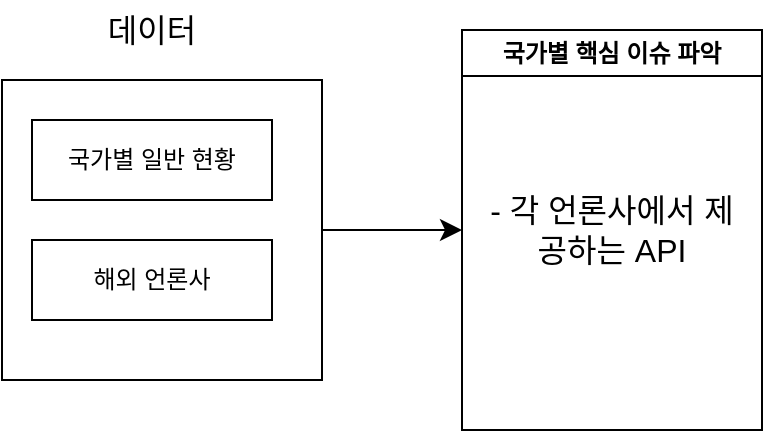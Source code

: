 <mxfile version="24.6.5" type="github">
  <diagram name="Page-1" id="b5b7bab2-c9e2-2cf4-8b2a-24fd1a2a6d21">
    <mxGraphModel dx="749" dy="873" grid="1" gridSize="10" guides="1" tooltips="1" connect="1" arrows="1" fold="1" page="1" pageScale="1" pageWidth="827" pageHeight="1169" background="none" math="0" shadow="0">
      <root>
        <mxCell id="0" />
        <mxCell id="1" parent="0" />
        <mxCell id="qyitQCm9wswNX8XP0zgS-21" style="edgeStyle=none;curved=1;rounded=0;orthogonalLoop=1;jettySize=auto;html=1;entryX=0;entryY=0.5;entryDx=0;entryDy=0;fontSize=12;startSize=8;endSize=8;" edge="1" parent="1" source="qyitQCm9wswNX8XP0zgS-18" target="qyitQCm9wswNX8XP0zgS-14">
          <mxGeometry relative="1" as="geometry" />
        </mxCell>
        <mxCell id="qyitQCm9wswNX8XP0zgS-18" value="" style="rounded=0;whiteSpace=wrap;html=1;" vertex="1" parent="1">
          <mxGeometry x="360" y="70" width="160" height="150" as="geometry" />
        </mxCell>
        <mxCell id="qyitQCm9wswNX8XP0zgS-3" value="해외 언론사" style="rounded=0;whiteSpace=wrap;html=1;" vertex="1" parent="1">
          <mxGeometry x="375" y="150" width="120" height="40" as="geometry" />
        </mxCell>
        <mxCell id="qyitQCm9wswNX8XP0zgS-5" value="국가별 일반 현황" style="rounded=0;whiteSpace=wrap;html=1;" vertex="1" parent="1">
          <mxGeometry x="375" y="90" width="120" height="40" as="geometry" />
        </mxCell>
        <mxCell id="qyitQCm9wswNX8XP0zgS-14" value="국가별 핵심 이슈 파악" style="swimlane;whiteSpace=wrap;html=1;" vertex="1" parent="1">
          <mxGeometry x="590" y="45" width="150" height="200" as="geometry" />
        </mxCell>
        <mxCell id="qyitQCm9wswNX8XP0zgS-23" value="- 각 언론사에서 제공하는 API" style="text;html=1;align=center;verticalAlign=middle;whiteSpace=wrap;rounded=0;fontSize=16;" vertex="1" parent="qyitQCm9wswNX8XP0zgS-14">
          <mxGeometry x="10" y="85" width="130" height="30" as="geometry" />
        </mxCell>
        <mxCell id="qyitQCm9wswNX8XP0zgS-19" value="데이터" style="text;html=1;align=center;verticalAlign=middle;whiteSpace=wrap;rounded=0;fontSize=16;" vertex="1" parent="1">
          <mxGeometry x="405" y="30" width="60" height="30" as="geometry" />
        </mxCell>
      </root>
    </mxGraphModel>
  </diagram>
</mxfile>
